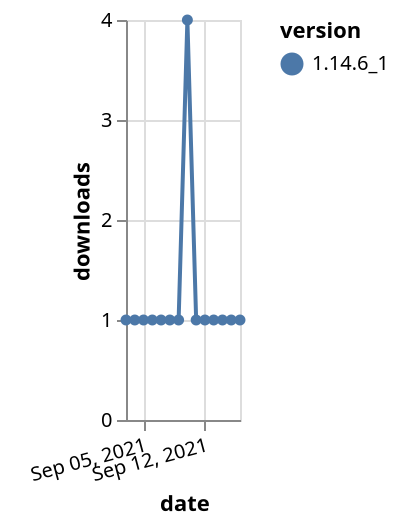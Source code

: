 {"$schema": "https://vega.github.io/schema/vega-lite/v5.json", "description": "A simple bar chart with embedded data.", "data": {"values": [{"date": "2021-09-03", "total": 202, "delta": 1, "version": "1.14.6_1"}, {"date": "2021-09-04", "total": 203, "delta": 1, "version": "1.14.6_1"}, {"date": "2021-09-05", "total": 204, "delta": 1, "version": "1.14.6_1"}, {"date": "2021-09-06", "total": 205, "delta": 1, "version": "1.14.6_1"}, {"date": "2021-09-07", "total": 206, "delta": 1, "version": "1.14.6_1"}, {"date": "2021-09-08", "total": 207, "delta": 1, "version": "1.14.6_1"}, {"date": "2021-09-09", "total": 208, "delta": 1, "version": "1.14.6_1"}, {"date": "2021-09-10", "total": 212, "delta": 4, "version": "1.14.6_1"}, {"date": "2021-09-11", "total": 213, "delta": 1, "version": "1.14.6_1"}, {"date": "2021-09-12", "total": 214, "delta": 1, "version": "1.14.6_1"}, {"date": "2021-09-13", "total": 215, "delta": 1, "version": "1.14.6_1"}, {"date": "2021-09-14", "total": 216, "delta": 1, "version": "1.14.6_1"}, {"date": "2021-09-15", "total": 217, "delta": 1, "version": "1.14.6_1"}, {"date": "2021-09-16", "total": 218, "delta": 1, "version": "1.14.6_1"}]}, "width": "container", "mark": {"type": "line", "point": {"filled": true}}, "encoding": {"x": {"field": "date", "type": "temporal", "timeUnit": "yearmonthdate", "title": "date", "axis": {"labelAngle": -15}}, "y": {"field": "delta", "type": "quantitative", "title": "downloads"}, "color": {"field": "version", "type": "nominal"}, "tooltip": {"field": "delta"}}}